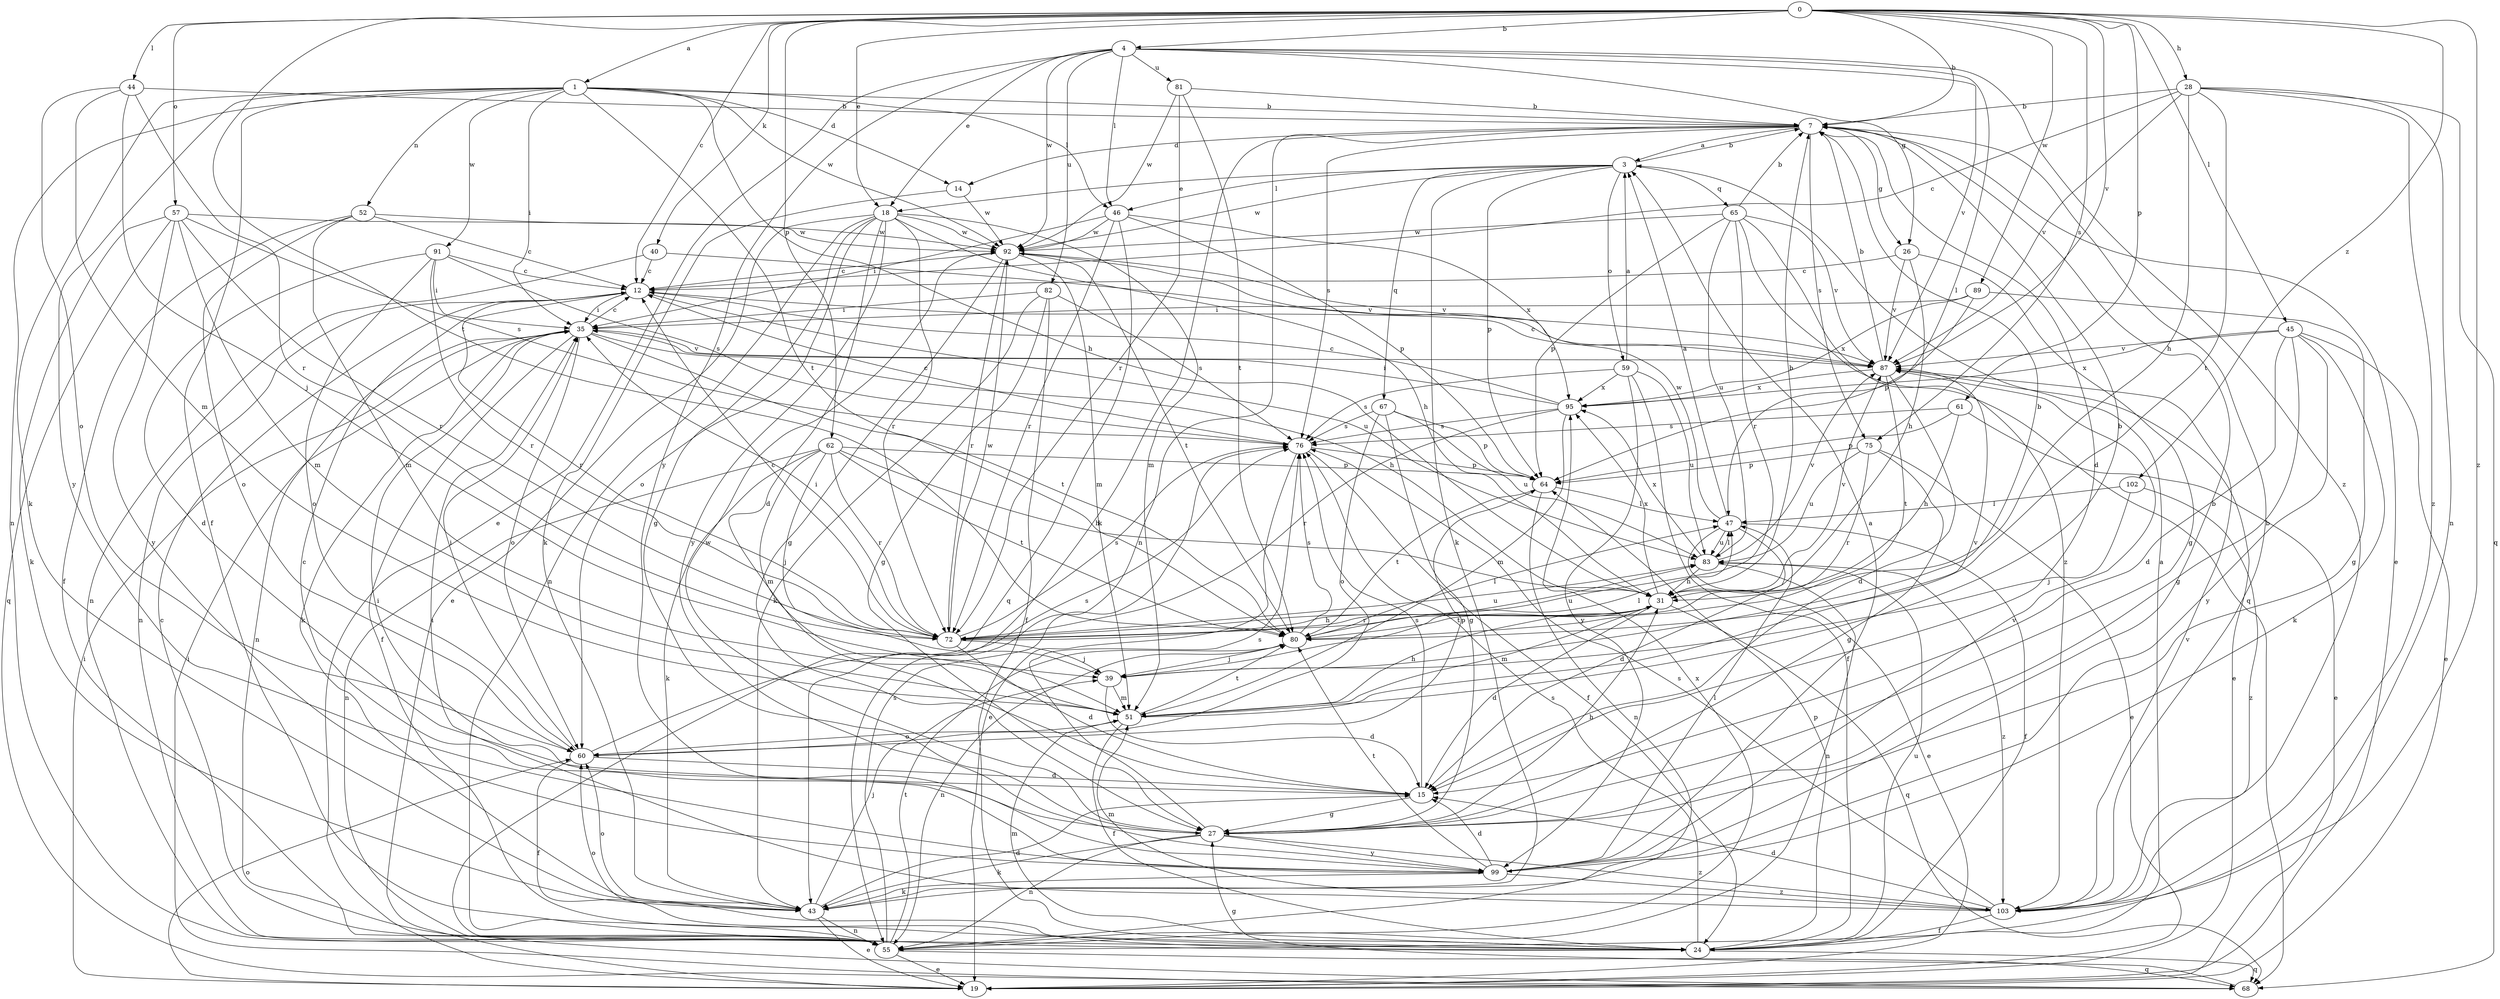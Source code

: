 strict digraph  {
0;
1;
3;
4;
7;
12;
14;
15;
18;
19;
24;
26;
27;
28;
31;
35;
39;
40;
43;
44;
45;
46;
47;
51;
52;
55;
57;
59;
60;
61;
62;
64;
65;
67;
68;
72;
75;
76;
80;
81;
82;
83;
87;
89;
91;
92;
95;
99;
102;
103;
0 -> 1  [label=a];
0 -> 4  [label=b];
0 -> 7  [label=b];
0 -> 12  [label=c];
0 -> 18  [label=e];
0 -> 28  [label=h];
0 -> 40  [label=k];
0 -> 44  [label=l];
0 -> 45  [label=l];
0 -> 57  [label=o];
0 -> 61  [label=p];
0 -> 62  [label=p];
0 -> 75  [label=s];
0 -> 80  [label=t];
0 -> 87  [label=v];
0 -> 89  [label=w];
0 -> 102  [label=z];
0 -> 103  [label=z];
1 -> 7  [label=b];
1 -> 14  [label=d];
1 -> 24  [label=f];
1 -> 31  [label=h];
1 -> 35  [label=i];
1 -> 43  [label=k];
1 -> 46  [label=l];
1 -> 52  [label=n];
1 -> 55  [label=n];
1 -> 80  [label=t];
1 -> 91  [label=w];
1 -> 92  [label=w];
1 -> 99  [label=y];
3 -> 7  [label=b];
3 -> 18  [label=e];
3 -> 43  [label=k];
3 -> 46  [label=l];
3 -> 59  [label=o];
3 -> 64  [label=p];
3 -> 65  [label=q];
3 -> 67  [label=q];
3 -> 92  [label=w];
4 -> 18  [label=e];
4 -> 19  [label=e];
4 -> 26  [label=g];
4 -> 46  [label=l];
4 -> 47  [label=l];
4 -> 81  [label=u];
4 -> 82  [label=u];
4 -> 87  [label=v];
4 -> 92  [label=w];
4 -> 99  [label=y];
4 -> 103  [label=z];
7 -> 3  [label=a];
7 -> 14  [label=d];
7 -> 15  [label=d];
7 -> 19  [label=e];
7 -> 26  [label=g];
7 -> 43  [label=k];
7 -> 55  [label=n];
7 -> 75  [label=s];
7 -> 76  [label=s];
12 -> 35  [label=i];
12 -> 55  [label=n];
12 -> 72  [label=r];
12 -> 83  [label=u];
14 -> 43  [label=k];
14 -> 92  [label=w];
15 -> 27  [label=g];
15 -> 76  [label=s];
18 -> 15  [label=d];
18 -> 19  [label=e];
18 -> 27  [label=g];
18 -> 31  [label=h];
18 -> 51  [label=m];
18 -> 55  [label=n];
18 -> 60  [label=o];
18 -> 72  [label=r];
18 -> 92  [label=w];
18 -> 99  [label=y];
19 -> 35  [label=i];
19 -> 60  [label=o];
24 -> 3  [label=a];
24 -> 51  [label=m];
24 -> 60  [label=o];
24 -> 64  [label=p];
24 -> 68  [label=q];
24 -> 76  [label=s];
24 -> 83  [label=u];
26 -> 12  [label=c];
26 -> 27  [label=g];
26 -> 31  [label=h];
26 -> 87  [label=v];
27 -> 12  [label=c];
27 -> 31  [label=h];
27 -> 43  [label=k];
27 -> 55  [label=n];
27 -> 76  [label=s];
27 -> 92  [label=w];
27 -> 99  [label=y];
27 -> 103  [label=z];
28 -> 7  [label=b];
28 -> 12  [label=c];
28 -> 31  [label=h];
28 -> 55  [label=n];
28 -> 68  [label=q];
28 -> 80  [label=t];
28 -> 87  [label=v];
28 -> 103  [label=z];
31 -> 7  [label=b];
31 -> 15  [label=d];
31 -> 51  [label=m];
31 -> 68  [label=q];
31 -> 72  [label=r];
31 -> 80  [label=t];
31 -> 87  [label=v];
31 -> 95  [label=x];
35 -> 12  [label=c];
35 -> 24  [label=f];
35 -> 31  [label=h];
35 -> 43  [label=k];
35 -> 55  [label=n];
35 -> 60  [label=o];
35 -> 80  [label=t];
35 -> 87  [label=v];
39 -> 7  [label=b];
39 -> 15  [label=d];
39 -> 47  [label=l];
39 -> 51  [label=m];
40 -> 12  [label=c];
40 -> 55  [label=n];
40 -> 87  [label=v];
43 -> 15  [label=d];
43 -> 19  [label=e];
43 -> 39  [label=j];
43 -> 55  [label=n];
43 -> 60  [label=o];
44 -> 7  [label=b];
44 -> 39  [label=j];
44 -> 51  [label=m];
44 -> 60  [label=o];
44 -> 72  [label=r];
45 -> 15  [label=d];
45 -> 19  [label=e];
45 -> 27  [label=g];
45 -> 43  [label=k];
45 -> 87  [label=v];
45 -> 95  [label=x];
45 -> 99  [label=y];
46 -> 35  [label=i];
46 -> 64  [label=p];
46 -> 68  [label=q];
46 -> 72  [label=r];
46 -> 92  [label=w];
46 -> 95  [label=x];
47 -> 3  [label=a];
47 -> 15  [label=d];
47 -> 19  [label=e];
47 -> 24  [label=f];
47 -> 83  [label=u];
47 -> 92  [label=w];
51 -> 7  [label=b];
51 -> 24  [label=f];
51 -> 31  [label=h];
51 -> 60  [label=o];
51 -> 80  [label=t];
51 -> 87  [label=v];
52 -> 12  [label=c];
52 -> 24  [label=f];
52 -> 51  [label=m];
52 -> 60  [label=o];
52 -> 92  [label=w];
55 -> 12  [label=c];
55 -> 19  [label=e];
55 -> 68  [label=q];
55 -> 76  [label=s];
55 -> 80  [label=t];
55 -> 95  [label=x];
57 -> 43  [label=k];
57 -> 51  [label=m];
57 -> 68  [label=q];
57 -> 72  [label=r];
57 -> 76  [label=s];
57 -> 92  [label=w];
57 -> 99  [label=y];
59 -> 3  [label=a];
59 -> 24  [label=f];
59 -> 76  [label=s];
59 -> 83  [label=u];
59 -> 95  [label=x];
59 -> 99  [label=y];
60 -> 15  [label=d];
60 -> 24  [label=f];
60 -> 35  [label=i];
60 -> 64  [label=p];
60 -> 76  [label=s];
61 -> 19  [label=e];
61 -> 31  [label=h];
61 -> 64  [label=p];
61 -> 76  [label=s];
62 -> 31  [label=h];
62 -> 39  [label=j];
62 -> 43  [label=k];
62 -> 51  [label=m];
62 -> 55  [label=n];
62 -> 64  [label=p];
62 -> 72  [label=r];
62 -> 80  [label=t];
64 -> 47  [label=l];
64 -> 55  [label=n];
64 -> 80  [label=t];
65 -> 7  [label=b];
65 -> 64  [label=p];
65 -> 68  [label=q];
65 -> 72  [label=r];
65 -> 83  [label=u];
65 -> 87  [label=v];
65 -> 92  [label=w];
65 -> 103  [label=z];
67 -> 27  [label=g];
67 -> 60  [label=o];
67 -> 64  [label=p];
67 -> 76  [label=s];
67 -> 83  [label=u];
68 -> 27  [label=g];
68 -> 35  [label=i];
72 -> 12  [label=c];
72 -> 15  [label=d];
72 -> 31  [label=h];
72 -> 35  [label=i];
72 -> 39  [label=j];
72 -> 76  [label=s];
72 -> 83  [label=u];
72 -> 92  [label=w];
75 -> 19  [label=e];
75 -> 27  [label=g];
75 -> 64  [label=p];
75 -> 72  [label=r];
75 -> 83  [label=u];
76 -> 12  [label=c];
76 -> 19  [label=e];
76 -> 24  [label=f];
76 -> 64  [label=p];
80 -> 39  [label=j];
80 -> 47  [label=l];
80 -> 55  [label=n];
80 -> 76  [label=s];
80 -> 83  [label=u];
81 -> 7  [label=b];
81 -> 72  [label=r];
81 -> 80  [label=t];
81 -> 92  [label=w];
82 -> 24  [label=f];
82 -> 27  [label=g];
82 -> 35  [label=i];
82 -> 43  [label=k];
82 -> 76  [label=s];
83 -> 31  [label=h];
83 -> 47  [label=l];
83 -> 55  [label=n];
83 -> 87  [label=v];
83 -> 95  [label=x];
83 -> 103  [label=z];
87 -> 7  [label=b];
87 -> 12  [label=c];
87 -> 15  [label=d];
87 -> 19  [label=e];
87 -> 80  [label=t];
87 -> 95  [label=x];
89 -> 27  [label=g];
89 -> 35  [label=i];
89 -> 64  [label=p];
89 -> 95  [label=x];
91 -> 12  [label=c];
91 -> 15  [label=d];
91 -> 35  [label=i];
91 -> 60  [label=o];
91 -> 72  [label=r];
91 -> 76  [label=s];
92 -> 12  [label=c];
92 -> 27  [label=g];
92 -> 51  [label=m];
92 -> 72  [label=r];
92 -> 80  [label=t];
92 -> 87  [label=v];
95 -> 12  [label=c];
95 -> 35  [label=i];
95 -> 51  [label=m];
95 -> 72  [label=r];
95 -> 76  [label=s];
99 -> 3  [label=a];
99 -> 7  [label=b];
99 -> 15  [label=d];
99 -> 35  [label=i];
99 -> 43  [label=k];
99 -> 47  [label=l];
99 -> 80  [label=t];
99 -> 87  [label=v];
99 -> 103  [label=z];
102 -> 39  [label=j];
102 -> 47  [label=l];
102 -> 103  [label=z];
103 -> 7  [label=b];
103 -> 15  [label=d];
103 -> 24  [label=f];
103 -> 35  [label=i];
103 -> 51  [label=m];
103 -> 76  [label=s];
103 -> 87  [label=v];
}
